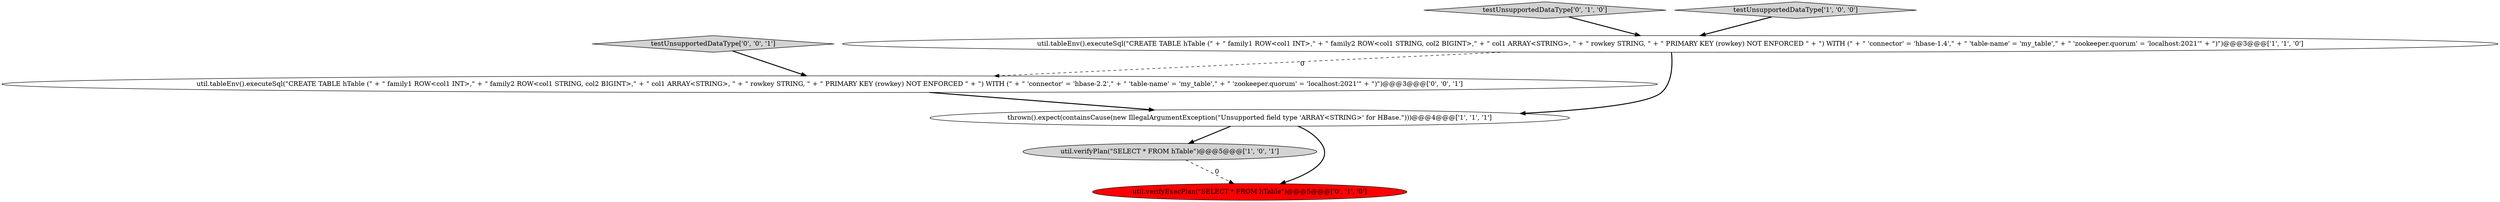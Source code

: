 digraph {
0 [style = filled, label = "util.tableEnv().executeSql(\"CREATE TABLE hTable (\" + \" family1 ROW<col1 INT>,\" + \" family2 ROW<col1 STRING, col2 BIGINT>,\" + \" col1 ARRAY<STRING>, \" + \" rowkey STRING, \" + \" PRIMARY KEY (rowkey) NOT ENFORCED \" + \") WITH (\" + \" 'connector' = 'hbase-1.4',\" + \" 'table-name' = 'my_table',\" + \" 'zookeeper.quorum' = 'localhost:2021'\" + \")\")@@@3@@@['1', '1', '0']", fillcolor = white, shape = ellipse image = "AAA0AAABBB1BBB"];
7 [style = filled, label = "testUnsupportedDataType['0', '0', '1']", fillcolor = lightgray, shape = diamond image = "AAA0AAABBB3BBB"];
1 [style = filled, label = "util.verifyPlan(\"SELECT * FROM hTable\")@@@5@@@['1', '0', '1']", fillcolor = lightgray, shape = ellipse image = "AAA0AAABBB1BBB"];
3 [style = filled, label = "thrown().expect(containsCause(new IllegalArgumentException(\"Unsupported field type 'ARRAY<STRING>' for HBase.\")))@@@4@@@['1', '1', '1']", fillcolor = white, shape = ellipse image = "AAA0AAABBB1BBB"];
4 [style = filled, label = "util.verifyExecPlan(\"SELECT * FROM hTable\")@@@5@@@['0', '1', '0']", fillcolor = red, shape = ellipse image = "AAA1AAABBB2BBB"];
6 [style = filled, label = "util.tableEnv().executeSql(\"CREATE TABLE hTable (\" + \" family1 ROW<col1 INT>,\" + \" family2 ROW<col1 STRING, col2 BIGINT>,\" + \" col1 ARRAY<STRING>, \" + \" rowkey STRING, \" + \" PRIMARY KEY (rowkey) NOT ENFORCED \" + \") WITH (\" + \" 'connector' = 'hbase-2.2',\" + \" 'table-name' = 'my_table',\" + \" 'zookeeper.quorum' = 'localhost:2021'\" + \")\")@@@3@@@['0', '0', '1']", fillcolor = white, shape = ellipse image = "AAA0AAABBB3BBB"];
5 [style = filled, label = "testUnsupportedDataType['0', '1', '0']", fillcolor = lightgray, shape = diamond image = "AAA0AAABBB2BBB"];
2 [style = filled, label = "testUnsupportedDataType['1', '0', '0']", fillcolor = lightgray, shape = diamond image = "AAA0AAABBB1BBB"];
0->3 [style = bold, label=""];
1->4 [style = dashed, label="0"];
6->3 [style = bold, label=""];
2->0 [style = bold, label=""];
5->0 [style = bold, label=""];
3->1 [style = bold, label=""];
3->4 [style = bold, label=""];
7->6 [style = bold, label=""];
0->6 [style = dashed, label="0"];
}
